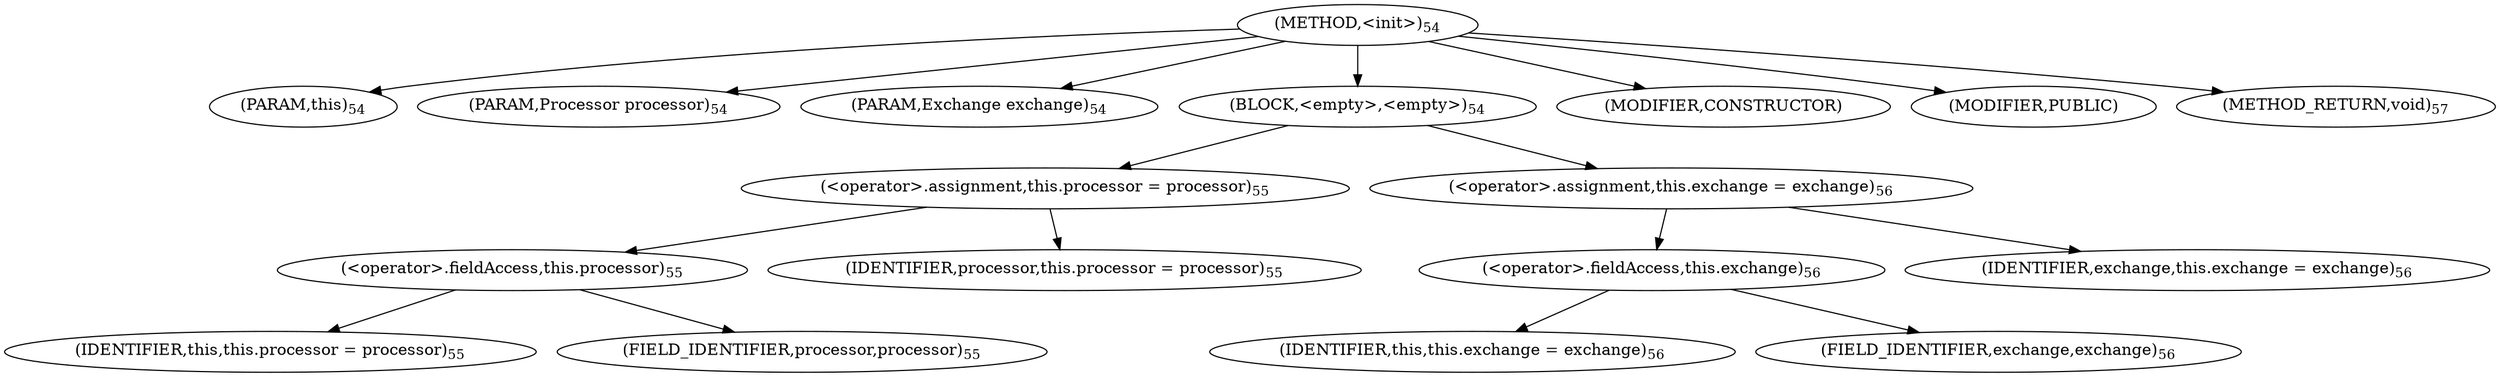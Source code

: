 digraph "&lt;init&gt;" {  
"76" [label = <(METHOD,&lt;init&gt;)<SUB>54</SUB>> ]
"4" [label = <(PARAM,this)<SUB>54</SUB>> ]
"77" [label = <(PARAM,Processor processor)<SUB>54</SUB>> ]
"78" [label = <(PARAM,Exchange exchange)<SUB>54</SUB>> ]
"79" [label = <(BLOCK,&lt;empty&gt;,&lt;empty&gt;)<SUB>54</SUB>> ]
"80" [label = <(&lt;operator&gt;.assignment,this.processor = processor)<SUB>55</SUB>> ]
"81" [label = <(&lt;operator&gt;.fieldAccess,this.processor)<SUB>55</SUB>> ]
"3" [label = <(IDENTIFIER,this,this.processor = processor)<SUB>55</SUB>> ]
"82" [label = <(FIELD_IDENTIFIER,processor,processor)<SUB>55</SUB>> ]
"83" [label = <(IDENTIFIER,processor,this.processor = processor)<SUB>55</SUB>> ]
"84" [label = <(&lt;operator&gt;.assignment,this.exchange = exchange)<SUB>56</SUB>> ]
"85" [label = <(&lt;operator&gt;.fieldAccess,this.exchange)<SUB>56</SUB>> ]
"5" [label = <(IDENTIFIER,this,this.exchange = exchange)<SUB>56</SUB>> ]
"86" [label = <(FIELD_IDENTIFIER,exchange,exchange)<SUB>56</SUB>> ]
"87" [label = <(IDENTIFIER,exchange,this.exchange = exchange)<SUB>56</SUB>> ]
"88" [label = <(MODIFIER,CONSTRUCTOR)> ]
"89" [label = <(MODIFIER,PUBLIC)> ]
"90" [label = <(METHOD_RETURN,void)<SUB>57</SUB>> ]
  "76" -> "4" 
  "76" -> "77" 
  "76" -> "78" 
  "76" -> "79" 
  "76" -> "88" 
  "76" -> "89" 
  "76" -> "90" 
  "79" -> "80" 
  "79" -> "84" 
  "80" -> "81" 
  "80" -> "83" 
  "81" -> "3" 
  "81" -> "82" 
  "84" -> "85" 
  "84" -> "87" 
  "85" -> "5" 
  "85" -> "86" 
}
